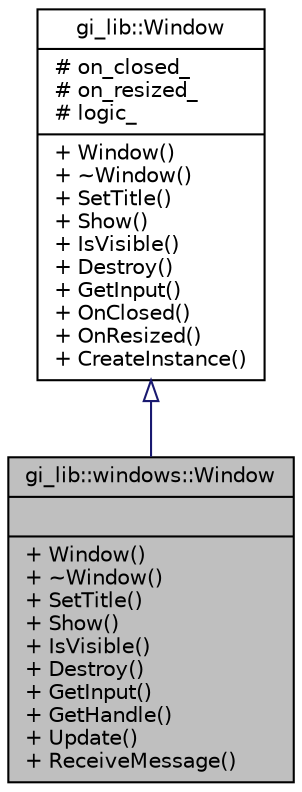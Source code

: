 digraph "gi_lib::windows::Window"
{
  edge [fontname="Helvetica",fontsize="10",labelfontname="Helvetica",labelfontsize="10"];
  node [fontname="Helvetica",fontsize="10",shape=record];
  Node1 [label="{gi_lib::windows::Window\n||+ Window()\l+ ~Window()\l+ SetTitle()\l+ Show()\l+ IsVisible()\l+ Destroy()\l+ GetInput()\l+ GetHandle()\l+ Update()\l+ ReceiveMessage()\l}",height=0.2,width=0.4,color="black", fillcolor="grey75", style="filled", fontcolor="black"];
  Node2 -> Node1 [dir="back",color="midnightblue",fontsize="10",style="solid",arrowtail="onormal",fontname="Helvetica"];
  Node2 [label="{gi_lib::Window\n|# on_closed_\l# on_resized_\l# logic_\l|+ Window()\l+ ~Window()\l+ SetTitle()\l+ Show()\l+ IsVisible()\l+ Destroy()\l+ GetInput()\l+ OnClosed()\l+ OnResized()\l+ CreateInstance()\l}",height=0.2,width=0.4,color="black", fillcolor="white", style="filled",URL="$classgi__lib_1_1_window.html",tooltip="A window. "];
}
